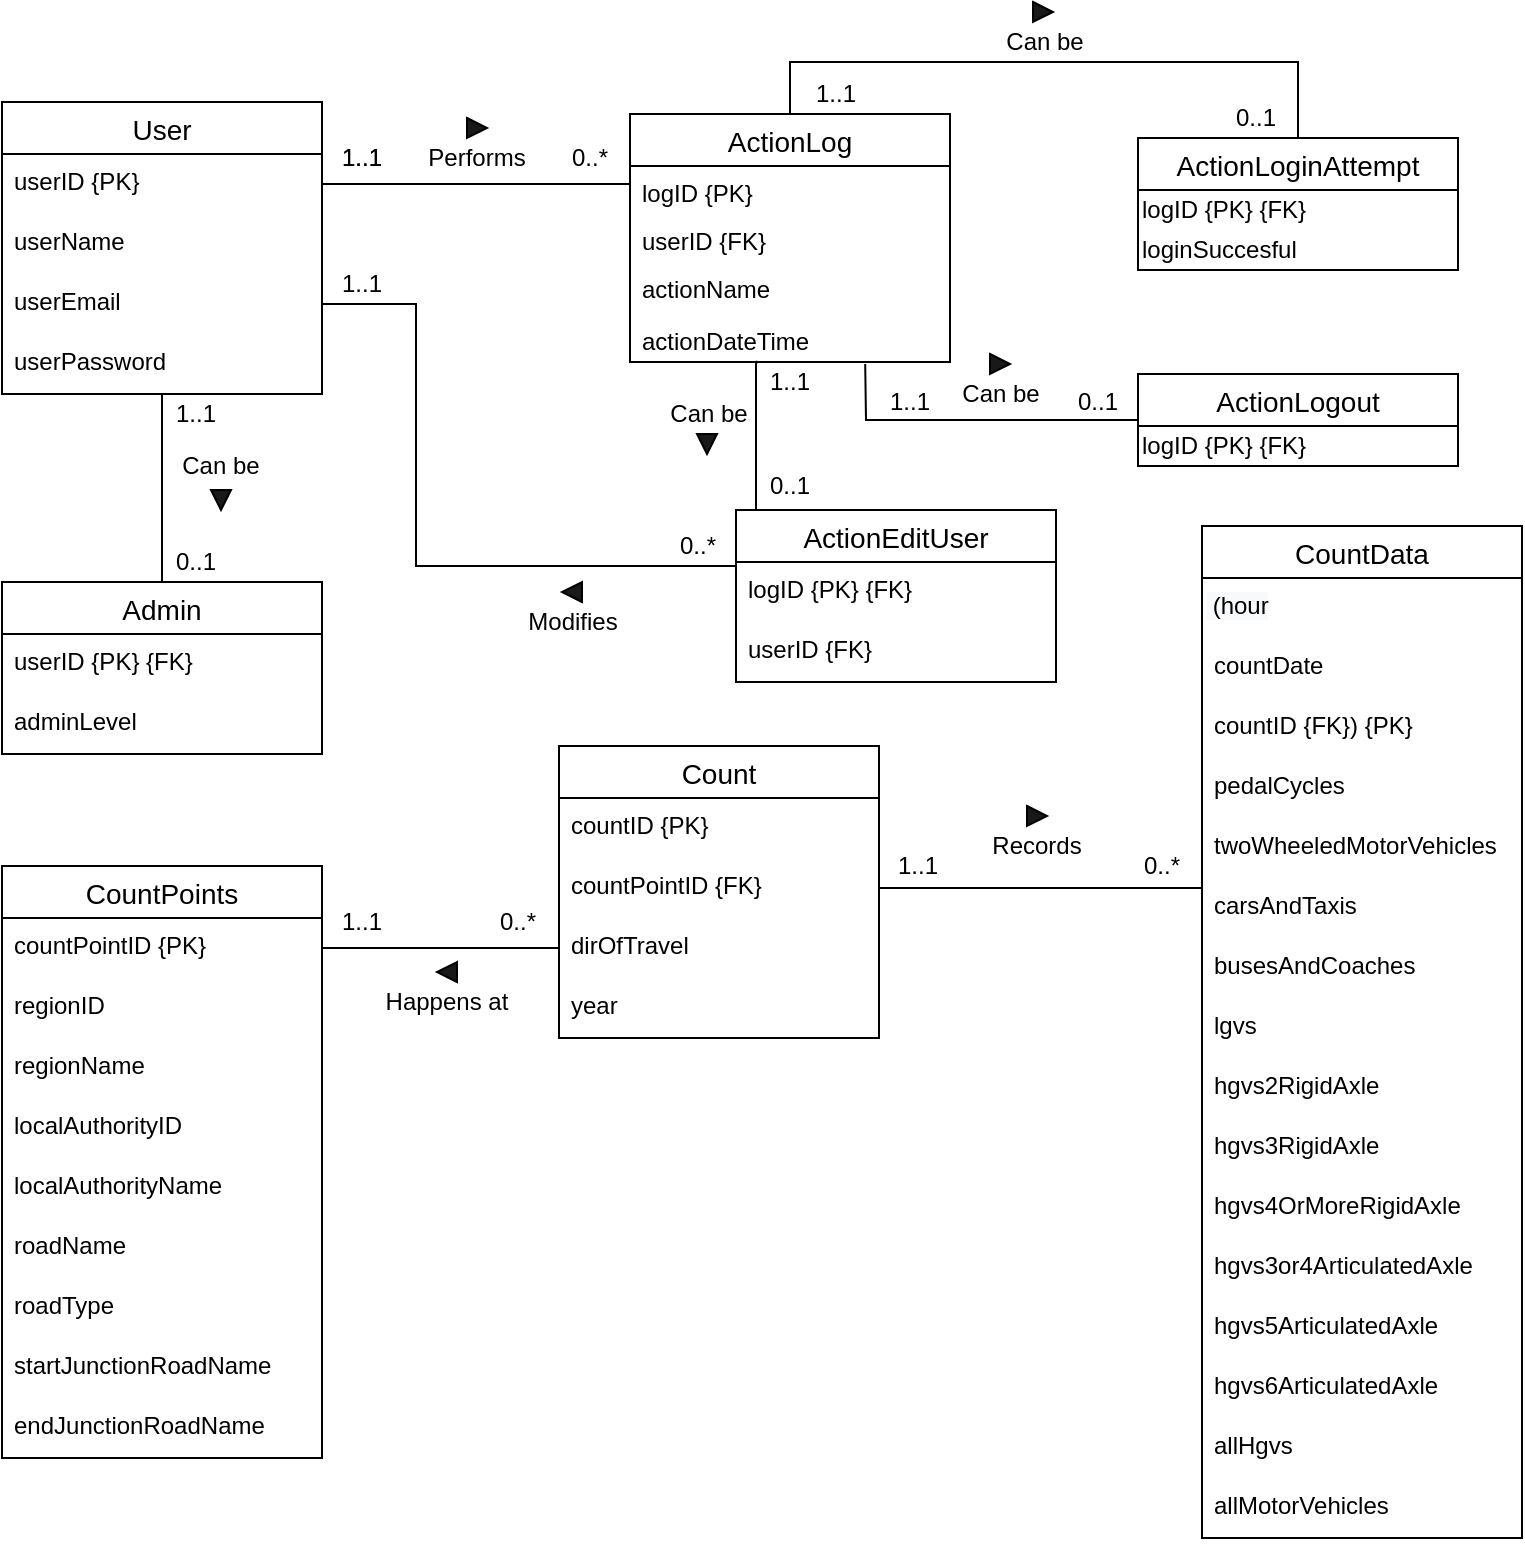 <mxfile version="14.1.8" type="device"><diagram id="lc66cIftmKkvC7Tke9Ny" name="Page-1"><mxGraphModel dx="1086" dy="806" grid="1" gridSize="10" guides="1" tooltips="1" connect="1" arrows="1" fold="1" page="1" pageScale="1" pageWidth="827" pageHeight="583" math="0" shadow="0"><root><mxCell id="0"/><mxCell id="1" parent="0"/><mxCell id="za5e2v9xK0RxtdUn6iuN-3" value="User" style="swimlane;fontStyle=0;childLayout=stackLayout;horizontal=1;startSize=26;horizontalStack=0;resizeParent=1;resizeParentMax=0;resizeLast=0;collapsible=1;marginBottom=0;align=center;fontSize=14;" parent="1" vertex="1"><mxGeometry x="33" y="60" width="160" height="146" as="geometry"/></mxCell><mxCell id="za5e2v9xK0RxtdUn6iuN-4" value="userID {PK}" style="text;strokeColor=none;fillColor=none;spacingLeft=4;spacingRight=4;overflow=hidden;rotatable=0;points=[[0,0.5],[1,0.5]];portConstraint=eastwest;fontSize=12;" parent="za5e2v9xK0RxtdUn6iuN-3" vertex="1"><mxGeometry y="26" width="160" height="30" as="geometry"/></mxCell><mxCell id="za5e2v9xK0RxtdUn6iuN-5" value="userName" style="text;strokeColor=none;fillColor=none;spacingLeft=4;spacingRight=4;overflow=hidden;rotatable=0;points=[[0,0.5],[1,0.5]];portConstraint=eastwest;fontSize=12;" parent="za5e2v9xK0RxtdUn6iuN-3" vertex="1"><mxGeometry y="56" width="160" height="30" as="geometry"/></mxCell><mxCell id="za5e2v9xK0RxtdUn6iuN-16" value="userEmail" style="text;strokeColor=none;fillColor=none;spacingLeft=4;spacingRight=4;overflow=hidden;rotatable=0;points=[[0,0.5],[1,0.5]];portConstraint=eastwest;fontSize=12;" parent="za5e2v9xK0RxtdUn6iuN-3" vertex="1"><mxGeometry y="86" width="160" height="30" as="geometry"/></mxCell><mxCell id="za5e2v9xK0RxtdUn6iuN-17" value="userPassword" style="text;strokeColor=none;fillColor=none;spacingLeft=4;spacingRight=4;overflow=hidden;rotatable=0;points=[[0,0.5],[1,0.5]];portConstraint=eastwest;fontSize=12;" parent="za5e2v9xK0RxtdUn6iuN-3" vertex="1"><mxGeometry y="116" width="160" height="30" as="geometry"/></mxCell><mxCell id="za5e2v9xK0RxtdUn6iuN-7" value="ActionLog" style="swimlane;fontStyle=0;childLayout=stackLayout;horizontal=1;startSize=26;horizontalStack=0;resizeParent=1;resizeParentMax=0;resizeLast=0;collapsible=1;marginBottom=0;align=center;fontSize=14;" parent="1" vertex="1"><mxGeometry x="347" y="66" width="160" height="124" as="geometry"/></mxCell><mxCell id="X3xMMBP7HO6zh6hAU-0P-1" value="logID {PK}" style="text;strokeColor=none;fillColor=none;spacingLeft=4;spacingRight=4;overflow=hidden;rotatable=0;points=[[0,0.5],[1,0.5]];portConstraint=eastwest;fontSize=12;" parent="za5e2v9xK0RxtdUn6iuN-7" vertex="1"><mxGeometry y="26" width="160" height="24" as="geometry"/></mxCell><mxCell id="Y73cmO39ZTJDAI4qfFH0-19" value="userID {FK}" style="text;strokeColor=none;fillColor=none;spacingLeft=4;spacingRight=4;overflow=hidden;rotatable=0;points=[[0,0.5],[1,0.5]];portConstraint=eastwest;fontSize=12;" parent="za5e2v9xK0RxtdUn6iuN-7" vertex="1"><mxGeometry y="50" width="160" height="24" as="geometry"/></mxCell><mxCell id="za5e2v9xK0RxtdUn6iuN-10" value="actionName" style="text;strokeColor=none;fillColor=none;spacingLeft=4;spacingRight=4;overflow=hidden;rotatable=0;points=[[0,0.5],[1,0.5]];portConstraint=eastwest;fontSize=12;" parent="za5e2v9xK0RxtdUn6iuN-7" vertex="1"><mxGeometry y="74" width="160" height="26" as="geometry"/></mxCell><mxCell id="za5e2v9xK0RxtdUn6iuN-29" value="actionDateTime" style="text;strokeColor=none;fillColor=none;spacingLeft=4;spacingRight=4;overflow=hidden;rotatable=0;points=[[0,0.5],[1,0.5]];portConstraint=eastwest;fontSize=12;" parent="za5e2v9xK0RxtdUn6iuN-7" vertex="1"><mxGeometry y="100" width="160" height="24" as="geometry"/></mxCell><mxCell id="za5e2v9xK0RxtdUn6iuN-19" value="Admin" style="swimlane;fontStyle=0;childLayout=stackLayout;horizontal=1;startSize=26;horizontalStack=0;resizeParent=1;resizeParentMax=0;resizeLast=0;collapsible=1;marginBottom=0;align=center;fontSize=14;" parent="1" vertex="1"><mxGeometry x="33" y="300" width="160" height="86" as="geometry"/></mxCell><mxCell id="za5e2v9xK0RxtdUn6iuN-20" value="userID {PK} {FK} " style="text;strokeColor=none;fillColor=none;spacingLeft=4;spacingRight=4;overflow=hidden;rotatable=0;points=[[0,0.5],[1,0.5]];portConstraint=eastwest;fontSize=12;" parent="za5e2v9xK0RxtdUn6iuN-19" vertex="1"><mxGeometry y="26" width="160" height="30" as="geometry"/></mxCell><mxCell id="X3xMMBP7HO6zh6hAU-0P-44" value="adminLevel" style="text;strokeColor=none;fillColor=none;spacingLeft=4;spacingRight=4;overflow=hidden;rotatable=0;points=[[0,0.5],[1,0.5]];portConstraint=eastwest;fontSize=12;" parent="za5e2v9xK0RxtdUn6iuN-19" vertex="1"><mxGeometry y="56" width="160" height="30" as="geometry"/></mxCell><mxCell id="za5e2v9xK0RxtdUn6iuN-27" style="edgeStyle=orthogonalEdgeStyle;rounded=0;orthogonalLoop=1;jettySize=auto;html=1;exitX=0.5;exitY=0;exitDx=0;exitDy=0;endArrow=none;endFill=0;strokeWidth=1;entryX=0.5;entryY=1;entryDx=0;entryDy=0;" parent="1" source="za5e2v9xK0RxtdUn6iuN-19" target="za5e2v9xK0RxtdUn6iuN-3" edge="1"><mxGeometry relative="1" as="geometry"><mxPoint x="113" y="215" as="targetPoint"/><mxPoint x="113" y="300" as="sourcePoint"/></mxGeometry></mxCell><mxCell id="za5e2v9xK0RxtdUn6iuN-30" style="edgeStyle=orthogonalEdgeStyle;rounded=0;orthogonalLoop=1;jettySize=auto;html=1;exitX=0;exitY=0.5;exitDx=0;exitDy=0;entryX=1;entryY=0.5;entryDx=0;entryDy=0;endArrow=none;endFill=0;strokeWidth=1;" parent="1" source="X3xMMBP7HO6zh6hAU-0P-1" target="za5e2v9xK0RxtdUn6iuN-4" edge="1"><mxGeometry relative="1" as="geometry"><Array as="points"><mxPoint x="347" y="101"/></Array></mxGeometry></mxCell><mxCell id="za5e2v9xK0RxtdUn6iuN-41" value="ActionLoginAttempt" style="swimlane;fontStyle=0;childLayout=stackLayout;horizontal=1;startSize=26;horizontalStack=0;resizeParent=1;resizeParentMax=0;resizeLast=0;collapsible=1;marginBottom=0;align=center;fontSize=14;" parent="1" vertex="1"><mxGeometry x="601" y="78" width="160" height="66" as="geometry"/></mxCell><mxCell id="X3xMMBP7HO6zh6hAU-0P-23" value="&lt;div&gt;&lt;span&gt;&lt;font color=&quot;#000000&quot;&gt;logID {PK} {FK}&lt;/font&gt;&lt;/span&gt;&lt;/div&gt;" style="text;html=1;align=left;verticalAlign=middle;resizable=0;points=[];autosize=1;fontColor=#FF0000;" parent="za5e2v9xK0RxtdUn6iuN-41" vertex="1"><mxGeometry y="26" width="160" height="20" as="geometry"/></mxCell><mxCell id="Y73cmO39ZTJDAI4qfFH0-2" value="&lt;font color=&quot;#000000&quot;&gt;loginSuccesful&lt;/font&gt;" style="text;html=1;align=left;verticalAlign=middle;resizable=0;points=[];autosize=1;fontColor=#FF0000;" parent="za5e2v9xK0RxtdUn6iuN-41" vertex="1"><mxGeometry y="46" width="160" height="20" as="geometry"/></mxCell><mxCell id="O6zDQIX0K12-ThHjDmYJ-53" style="edgeStyle=orthogonalEdgeStyle;rounded=0;orthogonalLoop=1;jettySize=auto;html=1;exitX=0.25;exitY=0;exitDx=0;exitDy=0;entryX=0.398;entryY=0.978;entryDx=0;entryDy=0;entryPerimeter=0;endArrow=none;endFill=0;" parent="1" source="za5e2v9xK0RxtdUn6iuN-43" target="za5e2v9xK0RxtdUn6iuN-29" edge="1"><mxGeometry relative="1" as="geometry"><Array as="points"><mxPoint x="410" y="264"/><mxPoint x="410" y="191"/><mxPoint x="411" y="191"/></Array></mxGeometry></mxCell><mxCell id="za5e2v9xK0RxtdUn6iuN-43" value="ActionEditUser" style="swimlane;fontStyle=0;childLayout=stackLayout;horizontal=1;startSize=26;horizontalStack=0;resizeParent=1;resizeParentMax=0;resizeLast=0;collapsible=1;marginBottom=0;align=center;fontSize=14;" parent="1" vertex="1"><mxGeometry x="400" y="264" width="160" height="86" as="geometry"/></mxCell><mxCell id="Pg2G5dcYvbkVq9jnE6Dl-2" value="logID {PK} {FK}" style="text;strokeColor=none;fillColor=none;spacingLeft=4;spacingRight=4;overflow=hidden;rotatable=0;points=[[0,0.5],[1,0.5]];portConstraint=eastwest;fontSize=12;" parent="za5e2v9xK0RxtdUn6iuN-43" vertex="1"><mxGeometry y="26" width="160" height="30" as="geometry"/></mxCell><mxCell id="X3xMMBP7HO6zh6hAU-0P-4" value="userID {FK}" style="text;strokeColor=none;fillColor=none;spacingLeft=4;spacingRight=4;overflow=hidden;rotatable=0;points=[[0,0.5],[1,0.5]];portConstraint=eastwest;fontSize=12;" parent="za5e2v9xK0RxtdUn6iuN-43" vertex="1"><mxGeometry y="56" width="160" height="30" as="geometry"/></mxCell><mxCell id="za5e2v9xK0RxtdUn6iuN-54" value="1..1" style="text;html=1;strokeColor=none;fillColor=none;align=center;verticalAlign=middle;whiteSpace=wrap;rounded=0;" parent="1" vertex="1"><mxGeometry x="193" y="78" width="40" height="20" as="geometry"/></mxCell><mxCell id="za5e2v9xK0RxtdUn6iuN-56" value="0..*" style="text;html=1;strokeColor=none;fillColor=none;align=center;verticalAlign=middle;whiteSpace=wrap;rounded=0;" parent="1" vertex="1"><mxGeometry x="307" y="78" width="40" height="20" as="geometry"/></mxCell><mxCell id="za5e2v9xK0RxtdUn6iuN-57" value="Performs" style="text;html=1;strokeColor=none;fillColor=none;align=center;verticalAlign=middle;whiteSpace=wrap;rounded=0;" parent="1" vertex="1"><mxGeometry x="223" y="78" width="95" height="20" as="geometry"/></mxCell><mxCell id="za5e2v9xK0RxtdUn6iuN-58" value="" style="triangle;whiteSpace=wrap;html=1;fillColor=#191919;" parent="1" vertex="1"><mxGeometry x="265.5" y="68" width="10" height="10" as="geometry"/></mxCell><mxCell id="za5e2v9xK0RxtdUn6iuN-59" value="Modifies" style="text;html=1;strokeColor=none;fillColor=none;align=center;verticalAlign=middle;whiteSpace=wrap;rounded=0;" parent="1" vertex="1"><mxGeometry x="275.5" y="310" width="85" height="20" as="geometry"/></mxCell><mxCell id="za5e2v9xK0RxtdUn6iuN-60" value="" style="triangle;whiteSpace=wrap;html=1;fillColor=#191919;rotation=-180;" parent="1" vertex="1"><mxGeometry x="313" y="300" width="10" height="10" as="geometry"/></mxCell><mxCell id="za5e2v9xK0RxtdUn6iuN-61" value="1..1" style="text;html=1;strokeColor=none;fillColor=none;align=center;verticalAlign=middle;whiteSpace=wrap;rounded=0;" parent="1" vertex="1"><mxGeometry x="193" y="141" width="40" height="20" as="geometry"/></mxCell><mxCell id="za5e2v9xK0RxtdUn6iuN-62" value="0..*" style="text;html=1;strokeColor=none;fillColor=none;align=center;verticalAlign=middle;whiteSpace=wrap;rounded=0;" parent="1" vertex="1"><mxGeometry x="360.5" y="272" width="40" height="20" as="geometry"/></mxCell><mxCell id="X3xMMBP7HO6zh6hAU-0P-33" value="1..1" style="text;html=1;strokeColor=none;fillColor=none;align=center;verticalAlign=middle;whiteSpace=wrap;rounded=0;" parent="1" vertex="1"><mxGeometry x="193" y="78" width="40" height="20" as="geometry"/></mxCell><mxCell id="X3xMMBP7HO6zh6hAU-0P-42" value="0..1" style="text;html=1;strokeColor=none;fillColor=none;align=center;verticalAlign=middle;whiteSpace=wrap;rounded=0;" parent="1" vertex="1"><mxGeometry x="110" y="280" width="40" height="20" as="geometry"/></mxCell><mxCell id="X3xMMBP7HO6zh6hAU-0P-43" value="1..1" style="text;html=1;strokeColor=none;fillColor=none;align=center;verticalAlign=middle;whiteSpace=wrap;rounded=0;" parent="1" vertex="1"><mxGeometry x="110" y="206" width="40" height="20" as="geometry"/></mxCell><mxCell id="X3xMMBP7HO6zh6hAU-0P-47" value="Can be" style="text;html=1;strokeColor=none;fillColor=none;align=center;verticalAlign=middle;whiteSpace=wrap;rounded=0;" parent="1" vertex="1"><mxGeometry x="100" y="232" width="85" height="20" as="geometry"/></mxCell><mxCell id="X3xMMBP7HO6zh6hAU-0P-48" value="" style="triangle;whiteSpace=wrap;html=1;fillColor=#191919;rotation=90;" parent="1" vertex="1"><mxGeometry x="137.5" y="254" width="10" height="10" as="geometry"/></mxCell><mxCell id="X3xMMBP7HO6zh6hAU-0P-50" value="" style="endArrow=none;html=1;fontColor=#000000;exitX=1;exitY=0.5;exitDx=0;exitDy=0;entryX=1;entryY=1;entryDx=0;entryDy=0;rounded=0;" parent="1" source="za5e2v9xK0RxtdUn6iuN-16" target="za5e2v9xK0RxtdUn6iuN-62" edge="1"><mxGeometry width="50" height="50" relative="1" as="geometry"><mxPoint x="350" y="320" as="sourcePoint"/><mxPoint x="400" y="270" as="targetPoint"/><Array as="points"><mxPoint x="240" y="161"/><mxPoint x="240" y="292"/></Array></mxGeometry></mxCell><mxCell id="Y73cmO39ZTJDAI4qfFH0-1" value="ActionLogout" style="swimlane;fontStyle=0;childLayout=stackLayout;horizontal=1;startSize=26;horizontalStack=0;resizeParent=1;resizeParentMax=0;resizeLast=0;collapsible=1;marginBottom=0;align=center;fontSize=14;" parent="1" vertex="1"><mxGeometry x="601" y="196" width="160" height="46" as="geometry"/></mxCell><mxCell id="Y73cmO39ZTJDAI4qfFH0-3" value="&lt;div&gt;&lt;span&gt;&lt;font color=&quot;#000000&quot;&gt;logID {PK} {FK}&lt;/font&gt;&lt;/span&gt;&lt;/div&gt;" style="text;html=1;align=left;verticalAlign=middle;resizable=0;points=[];autosize=1;fontColor=#FF0000;" parent="Y73cmO39ZTJDAI4qfFH0-1" vertex="1"><mxGeometry y="26" width="160" height="20" as="geometry"/></mxCell><mxCell id="Y73cmO39ZTJDAI4qfFH0-5" value="" style="endArrow=none;html=1;exitX=0.5;exitY=0;exitDx=0;exitDy=0;entryX=0.5;entryY=0;entryDx=0;entryDy=0;rounded=0;" parent="1" source="za5e2v9xK0RxtdUn6iuN-7" target="za5e2v9xK0RxtdUn6iuN-41" edge="1"><mxGeometry width="50" height="50" relative="1" as="geometry"><mxPoint x="507" y="127" as="sourcePoint"/><mxPoint x="650" y="200" as="targetPoint"/><Array as="points"><mxPoint x="427" y="40"/><mxPoint x="681" y="40"/></Array></mxGeometry></mxCell><mxCell id="Y73cmO39ZTJDAI4qfFH0-6" value="" style="endArrow=none;html=1;entryX=0;entryY=0.5;entryDx=0;entryDy=0;exitX=0.735;exitY=1.042;exitDx=0;exitDy=0;exitPerimeter=0;rounded=0;" parent="1" source="za5e2v9xK0RxtdUn6iuN-29" target="Y73cmO39ZTJDAI4qfFH0-1" edge="1"><mxGeometry width="50" height="50" relative="1" as="geometry"><mxPoint x="600" y="250" as="sourcePoint"/><mxPoint x="580" y="210" as="targetPoint"/><Array as="points"><mxPoint x="465" y="219"/></Array></mxGeometry></mxCell><mxCell id="Y73cmO39ZTJDAI4qfFH0-7" value="1..1" style="text;html=1;strokeColor=none;fillColor=none;align=center;verticalAlign=middle;whiteSpace=wrap;rounded=0;" parent="1" vertex="1"><mxGeometry x="467" y="200" width="40" height="20" as="geometry"/></mxCell><mxCell id="Y73cmO39ZTJDAI4qfFH0-8" value="1..1" style="text;html=1;strokeColor=none;fillColor=none;align=center;verticalAlign=middle;whiteSpace=wrap;rounded=0;" parent="1" vertex="1"><mxGeometry x="430" y="46" width="40" height="20" as="geometry"/></mxCell><mxCell id="Y73cmO39ZTJDAI4qfFH0-9" value="0..1" style="text;html=1;strokeColor=none;fillColor=none;align=center;verticalAlign=middle;whiteSpace=wrap;rounded=0;" parent="1" vertex="1"><mxGeometry x="561" y="200" width="40" height="20" as="geometry"/></mxCell><mxCell id="Y73cmO39ZTJDAI4qfFH0-10" value="0..1" style="text;html=1;strokeColor=none;fillColor=none;align=center;verticalAlign=middle;whiteSpace=wrap;rounded=0;" parent="1" vertex="1"><mxGeometry x="640" y="58" width="40" height="20" as="geometry"/></mxCell><mxCell id="Y73cmO39ZTJDAI4qfFH0-12" value="" style="triangle;whiteSpace=wrap;html=1;fillColor=#191919;" parent="1" vertex="1"><mxGeometry x="548.5" y="10" width="10" height="10" as="geometry"/></mxCell><mxCell id="Y73cmO39ZTJDAI4qfFH0-13" value="Can be" style="text;html=1;align=center;verticalAlign=middle;resizable=0;points=[];autosize=1;" parent="1" vertex="1"><mxGeometry x="528.5" y="20" width="50" height="20" as="geometry"/></mxCell><mxCell id="Y73cmO39ZTJDAI4qfFH0-17" value="" style="triangle;whiteSpace=wrap;html=1;fillColor=#191919;" parent="1" vertex="1"><mxGeometry x="527" y="186" width="10" height="10" as="geometry"/></mxCell><mxCell id="Y73cmO39ZTJDAI4qfFH0-18" value="Can be" style="text;html=1;align=center;verticalAlign=middle;resizable=0;points=[];autosize=1;" parent="1" vertex="1"><mxGeometry x="507" y="196" width="50" height="20" as="geometry"/></mxCell><mxCell id="O6zDQIX0K12-ThHjDmYJ-1" value="Count" style="swimlane;fontStyle=0;childLayout=stackLayout;horizontal=1;startSize=26;horizontalStack=0;resizeParent=1;resizeParentMax=0;resizeLast=0;collapsible=1;marginBottom=0;align=center;fontSize=14;" parent="1" vertex="1"><mxGeometry x="311.5" y="382" width="160" height="146" as="geometry"/></mxCell><mxCell id="O6zDQIX0K12-ThHjDmYJ-2" value="countID {PK}" style="text;strokeColor=none;fillColor=none;spacingLeft=4;spacingRight=4;overflow=hidden;rotatable=0;points=[[0,0.5],[1,0.5]];portConstraint=eastwest;fontSize=12;" parent="O6zDQIX0K12-ThHjDmYJ-1" vertex="1"><mxGeometry y="26" width="160" height="30" as="geometry"/></mxCell><mxCell id="C-RLezS-wgF-YLwrNrky-1" value="countPointID {FK}" style="text;strokeColor=none;fillColor=none;spacingLeft=4;spacingRight=4;overflow=hidden;rotatable=0;points=[[0,0.5],[1,0.5]];portConstraint=eastwest;fontSize=12;" parent="O6zDQIX0K12-ThHjDmYJ-1" vertex="1"><mxGeometry y="56" width="160" height="30" as="geometry"/></mxCell><mxCell id="O6zDQIX0K12-ThHjDmYJ-3" value="dirOfTravel" style="text;strokeColor=none;fillColor=none;spacingLeft=4;spacingRight=4;overflow=hidden;rotatable=0;points=[[0,0.5],[1,0.5]];portConstraint=eastwest;fontSize=12;" parent="O6zDQIX0K12-ThHjDmYJ-1" vertex="1"><mxGeometry y="86" width="160" height="30" as="geometry"/></mxCell><mxCell id="O6zDQIX0K12-ThHjDmYJ-4" value="year" style="text;strokeColor=none;fillColor=none;spacingLeft=4;spacingRight=4;overflow=hidden;rotatable=0;points=[[0,0.5],[1,0.5]];portConstraint=eastwest;fontSize=12;" parent="O6zDQIX0K12-ThHjDmYJ-1" vertex="1"><mxGeometry y="116" width="160" height="30" as="geometry"/></mxCell><mxCell id="O6zDQIX0K12-ThHjDmYJ-16" value="CountData" style="swimlane;fontStyle=0;childLayout=stackLayout;horizontal=1;startSize=26;horizontalStack=0;resizeParent=1;resizeParentMax=0;resizeLast=0;collapsible=1;marginBottom=0;align=center;fontSize=14;" parent="1" vertex="1"><mxGeometry x="633" y="272" width="160" height="506" as="geometry"/></mxCell><mxCell id="O6zDQIX0K12-ThHjDmYJ-17" value="&lt;span style=&quot;color: rgb(0 , 0 , 0) ; font-family: &amp;#34;helvetica&amp;#34; ; font-size: 12px ; font-style: normal ; font-weight: 400 ; letter-spacing: normal ; text-align: left ; text-indent: 0px ; text-transform: none ; word-spacing: 0px ; background-color: rgb(248 , 249 , 250) ; display: inline ; float: none&quot;&gt;&amp;nbsp;(hour&lt;/span&gt;" style="text;whiteSpace=wrap;html=1;" parent="O6zDQIX0K12-ThHjDmYJ-16" vertex="1"><mxGeometry y="26" width="160" height="30" as="geometry"/></mxCell><mxCell id="O6zDQIX0K12-ThHjDmYJ-18" value="countDate" style="text;strokeColor=none;fillColor=none;spacingLeft=4;spacingRight=4;overflow=hidden;rotatable=0;points=[[0,0.5],[1,0.5]];portConstraint=eastwest;fontSize=12;" parent="O6zDQIX0K12-ThHjDmYJ-16" vertex="1"><mxGeometry y="56" width="160" height="30" as="geometry"/></mxCell><mxCell id="yjf6JVqiJ-ZasGesPKfW-1" value="countID {FK}) {PK}" style="text;strokeColor=none;fillColor=none;spacingLeft=4;spacingRight=4;overflow=hidden;rotatable=0;points=[[0,0.5],[1,0.5]];portConstraint=eastwest;fontSize=12;" vertex="1" parent="O6zDQIX0K12-ThHjDmYJ-16"><mxGeometry y="86" width="160" height="30" as="geometry"/></mxCell><mxCell id="O6zDQIX0K12-ThHjDmYJ-19" value="pedalCycles" style="text;strokeColor=none;fillColor=none;spacingLeft=4;spacingRight=4;overflow=hidden;rotatable=0;points=[[0,0.5],[1,0.5]];portConstraint=eastwest;fontSize=12;" parent="O6zDQIX0K12-ThHjDmYJ-16" vertex="1"><mxGeometry y="116" width="160" height="30" as="geometry"/></mxCell><mxCell id="O6zDQIX0K12-ThHjDmYJ-20" value="twoWheeledMotorVehicles" style="text;strokeColor=none;fillColor=none;spacingLeft=4;spacingRight=4;overflow=hidden;rotatable=0;points=[[0,0.5],[1,0.5]];portConstraint=eastwest;fontSize=12;" parent="O6zDQIX0K12-ThHjDmYJ-16" vertex="1"><mxGeometry y="146" width="160" height="30" as="geometry"/></mxCell><mxCell id="O6zDQIX0K12-ThHjDmYJ-21" value="carsAndTaxis" style="text;strokeColor=none;fillColor=none;spacingLeft=4;spacingRight=4;overflow=hidden;rotatable=0;points=[[0,0.5],[1,0.5]];portConstraint=eastwest;fontSize=12;" parent="O6zDQIX0K12-ThHjDmYJ-16" vertex="1"><mxGeometry y="176" width="160" height="30" as="geometry"/></mxCell><mxCell id="O6zDQIX0K12-ThHjDmYJ-22" value="busesAndCoaches" style="text;strokeColor=none;fillColor=none;spacingLeft=4;spacingRight=4;overflow=hidden;rotatable=0;points=[[0,0.5],[1,0.5]];portConstraint=eastwest;fontSize=12;" parent="O6zDQIX0K12-ThHjDmYJ-16" vertex="1"><mxGeometry y="206" width="160" height="30" as="geometry"/></mxCell><mxCell id="O6zDQIX0K12-ThHjDmYJ-23" value="lgvs" style="text;strokeColor=none;fillColor=none;spacingLeft=4;spacingRight=4;overflow=hidden;rotatable=0;points=[[0,0.5],[1,0.5]];portConstraint=eastwest;fontSize=12;" parent="O6zDQIX0K12-ThHjDmYJ-16" vertex="1"><mxGeometry y="236" width="160" height="30" as="geometry"/></mxCell><mxCell id="O6zDQIX0K12-ThHjDmYJ-24" value="hgvs2RigidAxle" style="text;strokeColor=none;fillColor=none;spacingLeft=4;spacingRight=4;overflow=hidden;rotatable=0;points=[[0,0.5],[1,0.5]];portConstraint=eastwest;fontSize=12;" parent="O6zDQIX0K12-ThHjDmYJ-16" vertex="1"><mxGeometry y="266" width="160" height="30" as="geometry"/></mxCell><mxCell id="O6zDQIX0K12-ThHjDmYJ-25" value="hgvs3RigidAxle" style="text;strokeColor=none;fillColor=none;spacingLeft=4;spacingRight=4;overflow=hidden;rotatable=0;points=[[0,0.5],[1,0.5]];portConstraint=eastwest;fontSize=12;" parent="O6zDQIX0K12-ThHjDmYJ-16" vertex="1"><mxGeometry y="296" width="160" height="30" as="geometry"/></mxCell><mxCell id="O6zDQIX0K12-ThHjDmYJ-26" value="hgvs4OrMoreRigidAxle" style="text;strokeColor=none;fillColor=none;spacingLeft=4;spacingRight=4;overflow=hidden;rotatable=0;points=[[0,0.5],[1,0.5]];portConstraint=eastwest;fontSize=12;" parent="O6zDQIX0K12-ThHjDmYJ-16" vertex="1"><mxGeometry y="326" width="160" height="30" as="geometry"/></mxCell><mxCell id="O6zDQIX0K12-ThHjDmYJ-27" value="hgvs3or4ArticulatedAxle" style="text;strokeColor=none;fillColor=none;spacingLeft=4;spacingRight=4;overflow=hidden;rotatable=0;points=[[0,0.5],[1,0.5]];portConstraint=eastwest;fontSize=12;" parent="O6zDQIX0K12-ThHjDmYJ-16" vertex="1"><mxGeometry y="356" width="160" height="30" as="geometry"/></mxCell><mxCell id="O6zDQIX0K12-ThHjDmYJ-28" value="hgvs5ArticulatedAxle" style="text;strokeColor=none;fillColor=none;spacingLeft=4;spacingRight=4;overflow=hidden;rotatable=0;points=[[0,0.5],[1,0.5]];portConstraint=eastwest;fontSize=12;" parent="O6zDQIX0K12-ThHjDmYJ-16" vertex="1"><mxGeometry y="386" width="160" height="30" as="geometry"/></mxCell><mxCell id="O6zDQIX0K12-ThHjDmYJ-29" value="hgvs6ArticulatedAxle" style="text;strokeColor=none;fillColor=none;spacingLeft=4;spacingRight=4;overflow=hidden;rotatable=0;points=[[0,0.5],[1,0.5]];portConstraint=eastwest;fontSize=12;" parent="O6zDQIX0K12-ThHjDmYJ-16" vertex="1"><mxGeometry y="416" width="160" height="30" as="geometry"/></mxCell><mxCell id="O6zDQIX0K12-ThHjDmYJ-30" value="allHgvs" style="text;strokeColor=none;fillColor=none;spacingLeft=4;spacingRight=4;overflow=hidden;rotatable=0;points=[[0,0.5],[1,0.5]];portConstraint=eastwest;fontSize=12;" parent="O6zDQIX0K12-ThHjDmYJ-16" vertex="1"><mxGeometry y="446" width="160" height="30" as="geometry"/></mxCell><mxCell id="O6zDQIX0K12-ThHjDmYJ-31" value="allMotorVehicles" style="text;strokeColor=none;fillColor=none;spacingLeft=4;spacingRight=4;overflow=hidden;rotatable=0;points=[[0,0.5],[1,0.5]];portConstraint=eastwest;fontSize=12;" parent="O6zDQIX0K12-ThHjDmYJ-16" vertex="1"><mxGeometry y="476" width="160" height="30" as="geometry"/></mxCell><mxCell id="O6zDQIX0K12-ThHjDmYJ-32" style="edgeStyle=orthogonalEdgeStyle;rounded=0;orthogonalLoop=1;jettySize=auto;html=1;exitX=1;exitY=0.5;exitDx=0;exitDy=0;entryX=0;entryY=0.856;entryDx=0;entryDy=0;entryPerimeter=0;endArrow=none;endFill=0;strokeWidth=1;" parent="1" source="O6zDQIX0K12-ThHjDmYJ-3" target="O6zDQIX0K12-ThHjDmYJ-23" edge="1"><mxGeometry relative="1" as="geometry"><Array as="points"><mxPoint x="633" y="453"/></Array></mxGeometry></mxCell><mxCell id="O6zDQIX0K12-ThHjDmYJ-33" value="1..1" style="text;html=1;strokeColor=none;fillColor=none;align=center;verticalAlign=middle;whiteSpace=wrap;rounded=0;" parent="1" vertex="1"><mxGeometry x="470.5" y="432" width="40" height="20" as="geometry"/></mxCell><mxCell id="O6zDQIX0K12-ThHjDmYJ-34" value="0..*" style="text;html=1;strokeColor=none;fillColor=none;align=center;verticalAlign=middle;whiteSpace=wrap;rounded=0;" parent="1" vertex="1"><mxGeometry x="593" y="432" width="40" height="20" as="geometry"/></mxCell><mxCell id="O6zDQIX0K12-ThHjDmYJ-35" value="Records" style="text;html=1;strokeColor=none;fillColor=none;align=center;verticalAlign=middle;whiteSpace=wrap;rounded=0;" parent="1" vertex="1"><mxGeometry x="508" y="422" width="85" height="20" as="geometry"/></mxCell><mxCell id="O6zDQIX0K12-ThHjDmYJ-36" value="" style="triangle;whiteSpace=wrap;html=1;fillColor=#191919;" parent="1" vertex="1"><mxGeometry x="545.5" y="412" width="10" height="10" as="geometry"/></mxCell><mxCell id="O6zDQIX0K12-ThHjDmYJ-37" value="CountPoints" style="swimlane;fontStyle=0;childLayout=stackLayout;horizontal=1;startSize=26;horizontalStack=0;resizeParent=1;resizeParentMax=0;resizeLast=0;collapsible=1;marginBottom=0;align=center;fontSize=14;" parent="1" vertex="1"><mxGeometry x="33" y="442" width="160" height="296" as="geometry"/></mxCell><mxCell id="O6zDQIX0K12-ThHjDmYJ-38" value="countPointID {PK}" style="text;strokeColor=none;fillColor=none;spacingLeft=4;spacingRight=4;overflow=hidden;rotatable=0;points=[[0,0.5],[1,0.5]];portConstraint=eastwest;fontSize=12;" parent="O6zDQIX0K12-ThHjDmYJ-37" vertex="1"><mxGeometry y="26" width="160" height="30" as="geometry"/></mxCell><mxCell id="O6zDQIX0K12-ThHjDmYJ-39" value="regionID" style="text;strokeColor=none;fillColor=none;spacingLeft=4;spacingRight=4;overflow=hidden;rotatable=0;points=[[0,0.5],[1,0.5]];portConstraint=eastwest;fontSize=12;" parent="O6zDQIX0K12-ThHjDmYJ-37" vertex="1"><mxGeometry y="56" width="160" height="30" as="geometry"/></mxCell><mxCell id="O6zDQIX0K12-ThHjDmYJ-40" value="regionName" style="text;strokeColor=none;fillColor=none;spacingLeft=4;spacingRight=4;overflow=hidden;rotatable=0;points=[[0,0.5],[1,0.5]];portConstraint=eastwest;fontSize=12;" parent="O6zDQIX0K12-ThHjDmYJ-37" vertex="1"><mxGeometry y="86" width="160" height="30" as="geometry"/></mxCell><mxCell id="O6zDQIX0K12-ThHjDmYJ-41" value="localAuthorityID" style="text;strokeColor=none;fillColor=none;spacingLeft=4;spacingRight=4;overflow=hidden;rotatable=0;points=[[0,0.5],[1,0.5]];portConstraint=eastwest;fontSize=12;" parent="O6zDQIX0K12-ThHjDmYJ-37" vertex="1"><mxGeometry y="116" width="160" height="30" as="geometry"/></mxCell><mxCell id="O6zDQIX0K12-ThHjDmYJ-42" value="localAuthorityName" style="text;strokeColor=none;fillColor=none;spacingLeft=4;spacingRight=4;overflow=hidden;rotatable=0;points=[[0,0.5],[1,0.5]];portConstraint=eastwest;fontSize=12;" parent="O6zDQIX0K12-ThHjDmYJ-37" vertex="1"><mxGeometry y="146" width="160" height="30" as="geometry"/></mxCell><mxCell id="O6zDQIX0K12-ThHjDmYJ-43" value="roadName" style="text;strokeColor=none;fillColor=none;spacingLeft=4;spacingRight=4;overflow=hidden;rotatable=0;points=[[0,0.5],[1,0.5]];portConstraint=eastwest;fontSize=12;" parent="O6zDQIX0K12-ThHjDmYJ-37" vertex="1"><mxGeometry y="176" width="160" height="30" as="geometry"/></mxCell><mxCell id="O6zDQIX0K12-ThHjDmYJ-44" value="roadType" style="text;strokeColor=none;fillColor=none;spacingLeft=4;spacingRight=4;overflow=hidden;rotatable=0;points=[[0,0.5],[1,0.5]];portConstraint=eastwest;fontSize=12;" parent="O6zDQIX0K12-ThHjDmYJ-37" vertex="1"><mxGeometry y="206" width="160" height="30" as="geometry"/></mxCell><mxCell id="O6zDQIX0K12-ThHjDmYJ-45" value="startJunctionRoadName" style="text;strokeColor=none;fillColor=none;spacingLeft=4;spacingRight=4;overflow=hidden;rotatable=0;points=[[0,0.5],[1,0.5]];portConstraint=eastwest;fontSize=12;" parent="O6zDQIX0K12-ThHjDmYJ-37" vertex="1"><mxGeometry y="236" width="160" height="30" as="geometry"/></mxCell><mxCell id="O6zDQIX0K12-ThHjDmYJ-46" value="endJunctionRoadName" style="text;strokeColor=none;fillColor=none;spacingLeft=4;spacingRight=4;overflow=hidden;rotatable=0;points=[[0,0.5],[1,0.5]];portConstraint=eastwest;fontSize=12;" parent="O6zDQIX0K12-ThHjDmYJ-37" vertex="1"><mxGeometry y="266" width="160" height="30" as="geometry"/></mxCell><mxCell id="O6zDQIX0K12-ThHjDmYJ-47" style="edgeStyle=orthogonalEdgeStyle;rounded=0;orthogonalLoop=1;jettySize=auto;html=1;exitX=0;exitY=0.5;exitDx=0;exitDy=0;endArrow=none;endFill=0;" parent="1" source="O6zDQIX0K12-ThHjDmYJ-3" target="O6zDQIX0K12-ThHjDmYJ-38" edge="1"><mxGeometry relative="1" as="geometry"><Array as="points"/></mxGeometry></mxCell><mxCell id="O6zDQIX0K12-ThHjDmYJ-48" value="1..1" style="text;html=1;strokeColor=none;fillColor=none;align=center;verticalAlign=middle;whiteSpace=wrap;rounded=0;" parent="1" vertex="1"><mxGeometry x="193" y="460" width="40" height="20" as="geometry"/></mxCell><mxCell id="O6zDQIX0K12-ThHjDmYJ-49" value="0..*" style="text;html=1;strokeColor=none;fillColor=none;align=center;verticalAlign=middle;whiteSpace=wrap;rounded=0;" parent="1" vertex="1"><mxGeometry x="270.5" y="460" width="40" height="20" as="geometry"/></mxCell><mxCell id="O6zDQIX0K12-ThHjDmYJ-50" value="Happens at" style="text;html=1;strokeColor=none;fillColor=none;align=center;verticalAlign=middle;whiteSpace=wrap;rounded=0;" parent="1" vertex="1"><mxGeometry x="213" y="500" width="85" height="20" as="geometry"/></mxCell><mxCell id="O6zDQIX0K12-ThHjDmYJ-51" value="" style="triangle;whiteSpace=wrap;html=1;fillColor=#191919;rotation=-180;" parent="1" vertex="1"><mxGeometry x="250.5" y="490" width="10" height="10" as="geometry"/></mxCell><mxCell id="O6zDQIX0K12-ThHjDmYJ-54" value="1..1" style="text;html=1;strokeColor=none;fillColor=none;align=center;verticalAlign=middle;whiteSpace=wrap;rounded=0;" parent="1" vertex="1"><mxGeometry x="407" y="190" width="40" height="20" as="geometry"/></mxCell><mxCell id="O6zDQIX0K12-ThHjDmYJ-55" value="0..1" style="text;html=1;strokeColor=none;fillColor=none;align=center;verticalAlign=middle;whiteSpace=wrap;rounded=0;" parent="1" vertex="1"><mxGeometry x="407" y="242" width="40" height="20" as="geometry"/></mxCell><mxCell id="O6zDQIX0K12-ThHjDmYJ-56" value="" style="triangle;whiteSpace=wrap;html=1;fillColor=#191919;rotation=90;" parent="1" vertex="1"><mxGeometry x="380.5" y="226" width="10" height="10" as="geometry"/></mxCell><mxCell id="O6zDQIX0K12-ThHjDmYJ-57" value="Can be" style="text;html=1;align=center;verticalAlign=middle;resizable=0;points=[];autosize=1;" parent="1" vertex="1"><mxGeometry x="360.5" y="206" width="50" height="20" as="geometry"/></mxCell></root></mxGraphModel></diagram></mxfile>